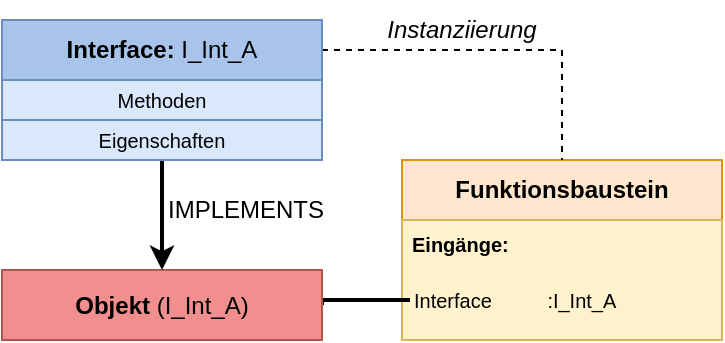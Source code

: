 <mxfile version="24.8.6">
  <diagram name="Seite-1" id="sFnG489EmkgQnljpEZe_">
    <mxGraphModel dx="1195" dy="643" grid="1" gridSize="10" guides="1" tooltips="1" connect="1" arrows="1" fold="1" page="1" pageScale="1" pageWidth="1169" pageHeight="827" math="0" shadow="0">
      <root>
        <mxCell id="0" />
        <mxCell id="1" parent="0" />
        <mxCell id="6wZAPI2cAhV_cJ3bggKC-1" value="&lt;b&gt;Funktionsbaustein&lt;/b&gt;" style="rounded=0;whiteSpace=wrap;html=1;fillColor=#ffe6cc;strokeColor=#d79b00;" vertex="1" parent="1">
          <mxGeometry x="400" y="200" width="160" height="30" as="geometry" />
        </mxCell>
        <mxCell id="6wZAPI2cAhV_cJ3bggKC-2" value="" style="rounded=0;whiteSpace=wrap;html=1;fillColor=#fff2cc;strokeColor=#d6b656;" vertex="1" parent="1">
          <mxGeometry x="400" y="230" width="160" height="60" as="geometry" />
        </mxCell>
        <mxCell id="6wZAPI2cAhV_cJ3bggKC-3" value="Eingänge:" style="text;html=1;align=left;verticalAlign=middle;whiteSpace=wrap;rounded=0;fontStyle=1;fontSize=10;" vertex="1" parent="1">
          <mxGeometry x="403" y="232" width="60" height="20" as="geometry" />
        </mxCell>
        <mxCell id="6wZAPI2cAhV_cJ3bggKC-6" style="edgeStyle=orthogonalEdgeStyle;rounded=0;orthogonalLoop=1;jettySize=auto;html=1;endArrow=none;endFill=0;entryX=1;entryY=0.5;entryDx=0;entryDy=0;strokeWidth=2;" edge="1" parent="1" source="6wZAPI2cAhV_cJ3bggKC-4" target="6wZAPI2cAhV_cJ3bggKC-8">
          <mxGeometry relative="1" as="geometry">
            <mxPoint x="440" y="270" as="targetPoint" />
            <Array as="points">
              <mxPoint x="420" y="270" />
              <mxPoint x="420" y="270" />
            </Array>
          </mxGeometry>
        </mxCell>
        <mxCell id="6wZAPI2cAhV_cJ3bggKC-4" value="Interface&lt;span style=&quot;white-space: pre; font-size: 10px;&quot;&gt;&#x9;&lt;/span&gt;&lt;span style=&quot;white-space: pre; font-size: 10px;&quot;&gt;&#x9;&lt;/span&gt;:I_Int_A" style="text;html=1;align=left;verticalAlign=middle;whiteSpace=wrap;rounded=0;fontSize=10;" vertex="1" parent="1">
          <mxGeometry x="404" y="255" width="130" height="30" as="geometry" />
        </mxCell>
        <mxCell id="6wZAPI2cAhV_cJ3bggKC-8" value="&lt;b&gt;Objekt &lt;/b&gt;(I_Int_A)" style="rounded=0;whiteSpace=wrap;html=1;fillColor=#F18E8E;strokeColor=#b85450;" vertex="1" parent="1">
          <mxGeometry x="200" y="255" width="160" height="35" as="geometry" />
        </mxCell>
        <mxCell id="6wZAPI2cAhV_cJ3bggKC-18" style="edgeStyle=orthogonalEdgeStyle;rounded=0;orthogonalLoop=1;jettySize=auto;html=1;entryX=0.5;entryY=0;entryDx=0;entryDy=0;endArrow=none;endFill=0;dashed=1;" edge="1" parent="1" source="6wZAPI2cAhV_cJ3bggKC-11" target="6wZAPI2cAhV_cJ3bggKC-1">
          <mxGeometry relative="1" as="geometry" />
        </mxCell>
        <mxCell id="6wZAPI2cAhV_cJ3bggKC-11" value="&lt;b&gt;Interface: &lt;/b&gt;I_Int_A" style="rounded=0;whiteSpace=wrap;html=1;fillColor=#A9C4EB;strokeColor=#6c8ebf;" vertex="1" parent="1">
          <mxGeometry x="200" y="130" width="160" height="30" as="geometry" />
        </mxCell>
        <mxCell id="6wZAPI2cAhV_cJ3bggKC-12" value="Methoden" style="rounded=0;whiteSpace=wrap;html=1;fillColor=#dae8fc;strokeColor=#6c8ebf;fontSize=10;" vertex="1" parent="1">
          <mxGeometry x="200" y="160" width="160" height="20" as="geometry" />
        </mxCell>
        <mxCell id="6wZAPI2cAhV_cJ3bggKC-15" style="edgeStyle=orthogonalEdgeStyle;rounded=0;orthogonalLoop=1;jettySize=auto;html=1;entryX=0.5;entryY=0;entryDx=0;entryDy=0;strokeWidth=2;" edge="1" parent="1" source="6wZAPI2cAhV_cJ3bggKC-14" target="6wZAPI2cAhV_cJ3bggKC-8">
          <mxGeometry relative="1" as="geometry" />
        </mxCell>
        <mxCell id="6wZAPI2cAhV_cJ3bggKC-14" value="Eigenschaften" style="rounded=0;whiteSpace=wrap;html=1;fillColor=#dae8fc;strokeColor=#6c8ebf;fontSize=10;" vertex="1" parent="1">
          <mxGeometry x="200" y="180" width="160" height="20" as="geometry" />
        </mxCell>
        <mxCell id="6wZAPI2cAhV_cJ3bggKC-16" value="IMPLEMENTS" style="text;html=1;align=center;verticalAlign=middle;whiteSpace=wrap;rounded=0;" vertex="1" parent="1">
          <mxGeometry x="292" y="210" width="60" height="30" as="geometry" />
        </mxCell>
        <mxCell id="6wZAPI2cAhV_cJ3bggKC-19" value="Instanziierung" style="text;html=1;align=center;verticalAlign=middle;whiteSpace=wrap;rounded=0;fontStyle=2" vertex="1" parent="1">
          <mxGeometry x="400" y="120" width="60" height="30" as="geometry" />
        </mxCell>
      </root>
    </mxGraphModel>
  </diagram>
</mxfile>
